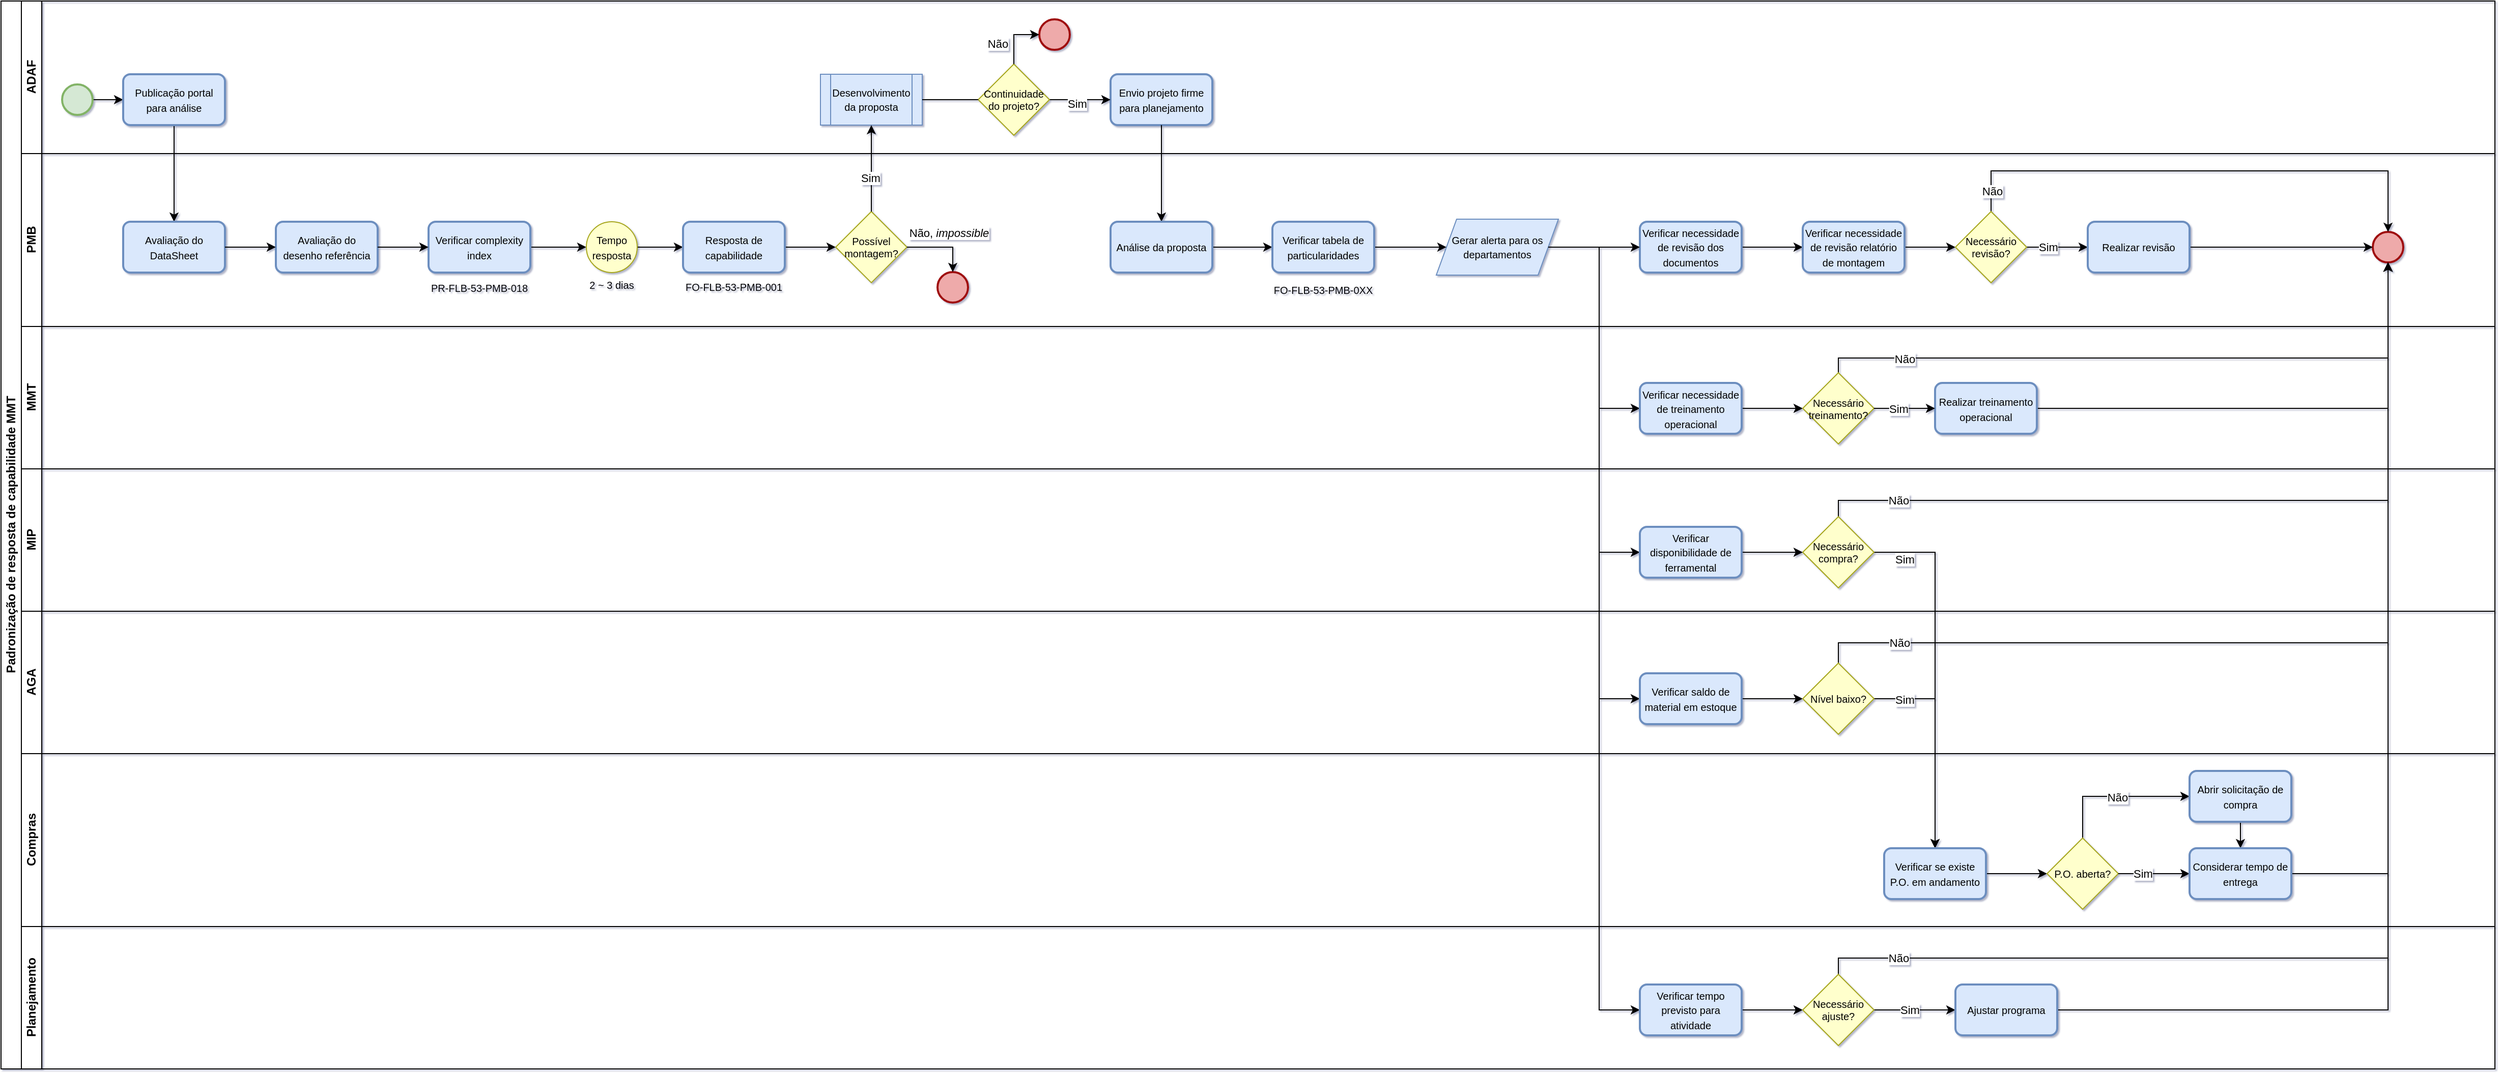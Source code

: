 <mxfile version="20.6.1" type="github">
  <diagram id="IMoWFRzWkRb1YAJqIgc9" name="Page-1">
    <mxGraphModel dx="2500" dy="1516" grid="1" gridSize="10" guides="1" tooltips="1" connect="1" arrows="1" fold="1" page="1" pageScale="1" pageWidth="1920" pageHeight="1200" math="0" shadow="1">
      <root>
        <mxCell id="0" />
        <mxCell id="1" parent="0" />
        <mxCell id="REOEvnUnP1cKmhOiyPTP-1" value="&lt;font style=&quot;font-size: 12px;&quot;&gt;Padronização de resposta de capabilidade MMT&lt;/font&gt;" style="swimlane;childLayout=stackLayout;resizeParent=1;resizeParentMax=0;horizontal=0;startSize=20;horizontalStack=0;html=1;rounded=0;fontSize=10;" parent="1" vertex="1">
          <mxGeometry x="30" y="9" width="2450" height="1050" as="geometry">
            <mxRectangle x="110" y="90" width="40" height="60" as="alternateBounds" />
          </mxGeometry>
        </mxCell>
        <mxCell id="v3_SV2aUN1-4RCRF9CUd-7" style="edgeStyle=orthogonalEdgeStyle;rounded=0;orthogonalLoop=1;jettySize=auto;html=1;exitX=0.5;exitY=1;exitDx=0;exitDy=0;fontSize=10;entryX=0.5;entryY=0;entryDx=0;entryDy=0;" parent="REOEvnUnP1cKmhOiyPTP-1" source="REOEvnUnP1cKmhOiyPTP-7" target="Oy1cbulnrsk7dN2Pcbd7-12" edge="1">
          <mxGeometry relative="1" as="geometry">
            <mxPoint x="180" y="120" as="targetPoint" />
          </mxGeometry>
        </mxCell>
        <mxCell id="REOEvnUnP1cKmhOiyPTP-2" value="ADAF" style="swimlane;startSize=20;horizontal=0;html=1;rounded=0;" parent="REOEvnUnP1cKmhOiyPTP-1" vertex="1">
          <mxGeometry x="20" width="2430" height="150" as="geometry">
            <mxRectangle x="20" width="650" height="30" as="alternateBounds" />
          </mxGeometry>
        </mxCell>
        <mxCell id="REOEvnUnP1cKmhOiyPTP-8" style="edgeStyle=orthogonalEdgeStyle;rounded=0;orthogonalLoop=1;jettySize=auto;html=1;exitX=1;exitY=0.5;exitDx=0;exitDy=0;exitPerimeter=0;entryX=0;entryY=0.5;entryDx=0;entryDy=0;" parent="REOEvnUnP1cKmhOiyPTP-2" source="REOEvnUnP1cKmhOiyPTP-5" target="REOEvnUnP1cKmhOiyPTP-7" edge="1">
          <mxGeometry relative="1" as="geometry" />
        </mxCell>
        <mxCell id="REOEvnUnP1cKmhOiyPTP-5" value="" style="strokeWidth=2;html=1;shape=mxgraph.flowchart.start_2;whiteSpace=wrap;fillColor=#d5e8d4;strokeColor=#82b366;" parent="REOEvnUnP1cKmhOiyPTP-2" vertex="1">
          <mxGeometry x="40" y="82" width="30" height="30" as="geometry" />
        </mxCell>
        <mxCell id="REOEvnUnP1cKmhOiyPTP-7" value="&lt;span style=&quot;font-size: 10px;&quot;&gt;Publicação portal para análise&lt;br&gt;&lt;/span&gt;" style="rounded=1;whiteSpace=wrap;html=1;absoluteArcSize=1;arcSize=14;strokeWidth=2;fillColor=#dae8fc;strokeColor=#6c8ebf;" parent="REOEvnUnP1cKmhOiyPTP-2" vertex="1">
          <mxGeometry x="100" y="72" width="100" height="50" as="geometry" />
        </mxCell>
        <mxCell id="7S2bCDqArC1DxhJI_XL0-85" value="&lt;span style=&quot;font-size: 10px;&quot;&gt;Envio projeto firme para planejamento&lt;/span&gt;" style="rounded=1;whiteSpace=wrap;html=1;absoluteArcSize=1;arcSize=14;strokeWidth=2;fillColor=#dae8fc;strokeColor=#6c8ebf;" vertex="1" parent="REOEvnUnP1cKmhOiyPTP-2">
          <mxGeometry x="1070" y="72" width="100" height="50" as="geometry" />
        </mxCell>
        <mxCell id="7S2bCDqArC1DxhJI_XL0-89" value="&lt;font style=&quot;font-size: 10px;&quot;&gt;Desenvolvimento da proposta&lt;/font&gt;" style="shape=process;whiteSpace=wrap;html=1;backgroundOutline=1;labelBackgroundColor=none;strokeColor=#6C8EBF;strokeWidth=1;fontFamily=Helvetica;fontSize=11;fontColor=#000000;fillColor=#DAE8FC;" vertex="1" parent="REOEvnUnP1cKmhOiyPTP-2">
          <mxGeometry x="785" y="72" width="100" height="50" as="geometry" />
        </mxCell>
        <mxCell id="7S2bCDqArC1DxhJI_XL0-88" style="edgeStyle=orthogonalEdgeStyle;rounded=0;orthogonalLoop=1;jettySize=auto;html=1;exitX=1;exitY=0.5;exitDx=0;exitDy=0;entryX=0;entryY=0.5;entryDx=0;entryDy=0;fontFamily=Helvetica;fontSize=11;fontColor=#000000;startArrow=none;" edge="1" parent="REOEvnUnP1cKmhOiyPTP-2" source="7S2bCDqArC1DxhJI_XL0-104" target="7S2bCDqArC1DxhJI_XL0-85">
          <mxGeometry relative="1" as="geometry">
            <mxPoint x="840" y="97" as="sourcePoint" />
          </mxGeometry>
        </mxCell>
        <mxCell id="7S2bCDqArC1DxhJI_XL0-108" value="Sim" style="edgeLabel;html=1;align=center;verticalAlign=middle;resizable=0;points=[];fontSize=11;fontFamily=Helvetica;fontColor=#000000;" vertex="1" connectable="0" parent="7S2bCDqArC1DxhJI_XL0-88">
          <mxGeometry x="-0.11" y="-4" relative="1" as="geometry">
            <mxPoint as="offset" />
          </mxGeometry>
        </mxCell>
        <mxCell id="7S2bCDqArC1DxhJI_XL0-104" value="Continuidade do projeto?" style="rhombus;whiteSpace=wrap;html=1;strokeColor=#a6a61d;fontSize=10;fillColor=#ffffcc;" vertex="1" parent="REOEvnUnP1cKmhOiyPTP-2">
          <mxGeometry x="940" y="62" width="70" height="70" as="geometry" />
        </mxCell>
        <mxCell id="7S2bCDqArC1DxhJI_XL0-105" value="" style="edgeStyle=orthogonalEdgeStyle;rounded=0;orthogonalLoop=1;jettySize=auto;html=1;exitX=1;exitY=0.5;exitDx=0;exitDy=0;entryX=0;entryY=0.5;entryDx=0;entryDy=0;fontFamily=Helvetica;fontSize=11;fontColor=#000000;endArrow=none;" edge="1" parent="REOEvnUnP1cKmhOiyPTP-2" source="7S2bCDqArC1DxhJI_XL0-89" target="7S2bCDqArC1DxhJI_XL0-104">
          <mxGeometry relative="1" as="geometry">
            <mxPoint x="1090" y="106" as="sourcePoint" />
            <mxPoint x="1320" y="106" as="targetPoint" />
          </mxGeometry>
        </mxCell>
        <mxCell id="7S2bCDqArC1DxhJI_XL0-109" value="" style="strokeWidth=2;html=1;shape=mxgraph.flowchart.start_2;whiteSpace=wrap;fillColor=#eeaaaa;strokeColor=#9f0d0d;" vertex="1" parent="REOEvnUnP1cKmhOiyPTP-2">
          <mxGeometry x="1000" y="18" width="30" height="30" as="geometry" />
        </mxCell>
        <mxCell id="7S2bCDqArC1DxhJI_XL0-110" style="edgeStyle=orthogonalEdgeStyle;rounded=0;orthogonalLoop=1;jettySize=auto;html=1;exitX=0.5;exitY=0;exitDx=0;exitDy=0;entryX=0;entryY=0.5;entryDx=0;entryDy=0;entryPerimeter=0;fontFamily=Helvetica;fontSize=10;fontColor=#000000;" edge="1" parent="REOEvnUnP1cKmhOiyPTP-2" target="7S2bCDqArC1DxhJI_XL0-109" source="7S2bCDqArC1DxhJI_XL0-104">
          <mxGeometry relative="1" as="geometry">
            <mxPoint x="980" y="33.0" as="sourcePoint" />
            <Array as="points">
              <mxPoint x="975" y="33" />
            </Array>
          </mxGeometry>
        </mxCell>
        <mxCell id="7S2bCDqArC1DxhJI_XL0-111" value="&lt;font style=&quot;font-size: 11px;&quot;&gt;Não&lt;/font&gt;" style="edgeLabel;html=1;align=center;verticalAlign=middle;resizable=0;points=[];fontSize=10;fontFamily=Helvetica;fontColor=#000000;" vertex="1" connectable="0" parent="7S2bCDqArC1DxhJI_XL0-110">
          <mxGeometry x="0.13" relative="1" as="geometry">
            <mxPoint x="-18" y="9" as="offset" />
          </mxGeometry>
        </mxCell>
        <mxCell id="7S2bCDqArC1DxhJI_XL0-94" style="edgeStyle=orthogonalEdgeStyle;rounded=0;orthogonalLoop=1;jettySize=auto;html=1;exitX=0.5;exitY=1;exitDx=0;exitDy=0;entryX=0.5;entryY=0;entryDx=0;entryDy=0;fontFamily=Helvetica;fontSize=10;fontColor=#000000;" edge="1" parent="REOEvnUnP1cKmhOiyPTP-1" source="7S2bCDqArC1DxhJI_XL0-85" target="7S2bCDqArC1DxhJI_XL0-90">
          <mxGeometry relative="1" as="geometry" />
        </mxCell>
        <mxCell id="REOEvnUnP1cKmhOiyPTP-3" value="PMB" style="swimlane;startSize=20;horizontal=0;html=1;rounded=0;" parent="REOEvnUnP1cKmhOiyPTP-1" vertex="1">
          <mxGeometry x="20" y="150" width="2430" height="170" as="geometry">
            <mxRectangle x="20" y="80" width="880" height="30" as="alternateBounds" />
          </mxGeometry>
        </mxCell>
        <mxCell id="Oy1cbulnrsk7dN2Pcbd7-7" style="edgeStyle=orthogonalEdgeStyle;rounded=0;orthogonalLoop=1;jettySize=auto;html=1;exitX=1;exitY=0.5;exitDx=0;exitDy=0;entryX=0;entryY=0.5;entryDx=0;entryDy=0;" parent="REOEvnUnP1cKmhOiyPTP-3" source="7S2bCDqArC1DxhJI_XL0-13" target="7S2bCDqArC1DxhJI_XL0-14" edge="1">
          <mxGeometry relative="1" as="geometry">
            <mxPoint x="1699" y="92" as="sourcePoint" />
            <mxPoint x="1770" y="92" as="targetPoint" />
          </mxGeometry>
        </mxCell>
        <mxCell id="v3_SV2aUN1-4RCRF9CUd-10" value="Possível montagem?" style="rhombus;whiteSpace=wrap;html=1;strokeColor=#a6a61d;fontSize=10;fillColor=#ffffcc;" parent="REOEvnUnP1cKmhOiyPTP-3" vertex="1">
          <mxGeometry x="800" y="56.97" width="70" height="70" as="geometry" />
        </mxCell>
        <mxCell id="v3_SV2aUN1-4RCRF9CUd-21" value="" style="strokeWidth=2;html=1;shape=mxgraph.flowchart.start_2;whiteSpace=wrap;fillColor=#eeaaaa;strokeColor=#9f0d0d;" parent="REOEvnUnP1cKmhOiyPTP-3" vertex="1">
          <mxGeometry x="2310" y="77" width="30" height="30" as="geometry" />
        </mxCell>
        <mxCell id="7S2bCDqArC1DxhJI_XL0-102" style="edgeStyle=orthogonalEdgeStyle;rounded=0;orthogonalLoop=1;jettySize=auto;html=1;exitX=1;exitY=0.5;exitDx=0;exitDy=0;entryX=0;entryY=0.5;entryDx=0;entryDy=0;fontFamily=Helvetica;fontSize=11;fontColor=#000000;" edge="1" parent="REOEvnUnP1cKmhOiyPTP-3" source="Oy1cbulnrsk7dN2Pcbd7-8" target="v3_SV2aUN1-4RCRF9CUd-1">
          <mxGeometry relative="1" as="geometry">
            <mxPoint x="560" y="91.97" as="targetPoint" />
          </mxGeometry>
        </mxCell>
        <mxCell id="Oy1cbulnrsk7dN2Pcbd7-8" value="&lt;font style=&quot;font-size: 10px;&quot;&gt;Verificar complexity index&lt;/font&gt;" style="rounded=1;whiteSpace=wrap;html=1;absoluteArcSize=1;arcSize=14;strokeWidth=2;fillColor=#dae8fc;strokeColor=#6c8ebf;" parent="REOEvnUnP1cKmhOiyPTP-3" vertex="1">
          <mxGeometry x="400" y="66.97" width="100" height="50" as="geometry" />
        </mxCell>
        <mxCell id="Oy1cbulnrsk7dN2Pcbd7-12" value="&lt;span style=&quot;font-size: 10px;&quot;&gt;Avaliação do DataSheet&lt;/span&gt;" style="rounded=1;whiteSpace=wrap;html=1;absoluteArcSize=1;arcSize=14;strokeWidth=2;fillColor=#dae8fc;strokeColor=#6c8ebf;" parent="REOEvnUnP1cKmhOiyPTP-3" vertex="1">
          <mxGeometry x="100" y="66.97" width="100" height="50" as="geometry" />
        </mxCell>
        <mxCell id="Oy1cbulnrsk7dN2Pcbd7-19" style="edgeStyle=orthogonalEdgeStyle;rounded=0;orthogonalLoop=1;jettySize=auto;html=1;exitX=1;exitY=0.5;exitDx=0;exitDy=0;entryX=0;entryY=0.5;entryDx=0;entryDy=0;" parent="REOEvnUnP1cKmhOiyPTP-3" source="v3_SV2aUN1-4RCRF9CUd-1" target="REOEvnUnP1cKmhOiyPTP-9" edge="1">
          <mxGeometry relative="1" as="geometry" />
        </mxCell>
        <mxCell id="v3_SV2aUN1-4RCRF9CUd-1" value="&lt;font style=&quot;font-size: 10px;&quot;&gt;Tempo resposta&lt;/font&gt;" style="ellipse;whiteSpace=wrap;html=1;aspect=fixed;fillColor=#ffffcc;strokeColor=#a6a61d;" parent="REOEvnUnP1cKmhOiyPTP-3" vertex="1">
          <mxGeometry x="555" y="66.97" width="50" height="50" as="geometry" />
        </mxCell>
        <mxCell id="Oy1cbulnrsk7dN2Pcbd7-20" style="edgeStyle=orthogonalEdgeStyle;rounded=0;orthogonalLoop=1;jettySize=auto;html=1;exitX=1;exitY=0.5;exitDx=0;exitDy=0;entryX=0;entryY=0.5;entryDx=0;entryDy=0;" parent="REOEvnUnP1cKmhOiyPTP-3" source="REOEvnUnP1cKmhOiyPTP-9" target="v3_SV2aUN1-4RCRF9CUd-10" edge="1">
          <mxGeometry relative="1" as="geometry">
            <mxPoint x="800" y="92" as="targetPoint" />
          </mxGeometry>
        </mxCell>
        <mxCell id="REOEvnUnP1cKmhOiyPTP-9" value="&lt;font style=&quot;font-size: 10px;&quot;&gt;Resposta de capabilidade&lt;/font&gt;" style="rounded=1;whiteSpace=wrap;html=1;absoluteArcSize=1;arcSize=14;strokeWidth=2;fillColor=#dae8fc;strokeColor=#6c8ebf;" parent="REOEvnUnP1cKmhOiyPTP-3" vertex="1">
          <mxGeometry x="650" y="66.97" width="100" height="50" as="geometry" />
        </mxCell>
        <mxCell id="Oy1cbulnrsk7dN2Pcbd7-26" value="PR-FLB-53-PMB-018" style="text;html=1;strokeColor=none;fillColor=none;align=center;verticalAlign=middle;whiteSpace=wrap;rounded=0;fontSize=10;" parent="REOEvnUnP1cKmhOiyPTP-3" vertex="1">
          <mxGeometry x="400" y="116.97" width="100" height="30" as="geometry" />
        </mxCell>
        <mxCell id="Oy1cbulnrsk7dN2Pcbd7-2" value="2 ~ 3 dias" style="text;html=1;strokeColor=none;fillColor=none;align=center;verticalAlign=middle;whiteSpace=wrap;rounded=0;fontSize=10;" parent="REOEvnUnP1cKmhOiyPTP-3" vertex="1">
          <mxGeometry x="550" y="113.97" width="60" height="30" as="geometry" />
        </mxCell>
        <mxCell id="Oy1cbulnrsk7dN2Pcbd7-16" value="FO-FLB-53-PMB-001" style="text;html=1;strokeColor=none;fillColor=none;align=center;verticalAlign=middle;whiteSpace=wrap;rounded=0;fontSize=10;" parent="REOEvnUnP1cKmhOiyPTP-3" vertex="1">
          <mxGeometry x="650" y="116.47" width="100" height="30" as="geometry" />
        </mxCell>
        <mxCell id="7S2bCDqArC1DxhJI_XL0-13" value="&lt;span style=&quot;font-size: 10px;&quot;&gt;Verificar necessidade de revisão dos documentos&lt;/span&gt;" style="rounded=1;whiteSpace=wrap;html=1;absoluteArcSize=1;arcSize=14;strokeWidth=2;fillColor=#dae8fc;strokeColor=#6c8ebf;" vertex="1" parent="REOEvnUnP1cKmhOiyPTP-3">
          <mxGeometry x="1590" y="67" width="100" height="50" as="geometry" />
        </mxCell>
        <mxCell id="7S2bCDqArC1DxhJI_XL0-61" style="edgeStyle=orthogonalEdgeStyle;rounded=0;orthogonalLoop=1;jettySize=auto;html=1;exitX=1;exitY=0.5;exitDx=0;exitDy=0;entryX=0;entryY=0.5;entryDx=0;entryDy=0;fontFamily=Helvetica;fontSize=11;fontColor=#000000;" edge="1" parent="REOEvnUnP1cKmhOiyPTP-3" source="7S2bCDqArC1DxhJI_XL0-14" target="7S2bCDqArC1DxhJI_XL0-59">
          <mxGeometry relative="1" as="geometry" />
        </mxCell>
        <mxCell id="7S2bCDqArC1DxhJI_XL0-14" value="&lt;span style=&quot;font-size: 10px;&quot;&gt;Verificar necessidade de revisão relatório de montagem&lt;/span&gt;" style="rounded=1;whiteSpace=wrap;html=1;absoluteArcSize=1;arcSize=14;strokeWidth=2;fillColor=#dae8fc;strokeColor=#6c8ebf;" vertex="1" parent="REOEvnUnP1cKmhOiyPTP-3">
          <mxGeometry x="1750" y="67" width="100" height="50" as="geometry" />
        </mxCell>
        <mxCell id="v3_SV2aUN1-4RCRF9CUd-9" style="edgeStyle=orthogonalEdgeStyle;rounded=0;orthogonalLoop=1;jettySize=auto;html=1;entryX=0;entryY=0.5;entryDx=0;entryDy=0;fontSize=10;startArrow=none;exitX=1;exitY=0.5;exitDx=0;exitDy=0;" parent="REOEvnUnP1cKmhOiyPTP-3" target="7S2bCDqArC1DxhJI_XL0-13" edge="1" source="7S2bCDqArC1DxhJI_XL0-79">
          <mxGeometry relative="1" as="geometry">
            <mxPoint x="2220" y="103" as="sourcePoint" />
            <mxPoint x="2339" y="103" as="targetPoint" />
          </mxGeometry>
        </mxCell>
        <mxCell id="7S2bCDqArC1DxhJI_XL0-62" style="edgeStyle=orthogonalEdgeStyle;rounded=0;orthogonalLoop=1;jettySize=auto;html=1;exitX=1;exitY=0.5;exitDx=0;exitDy=0;entryX=0;entryY=0.5;entryDx=0;entryDy=0;fontFamily=Helvetica;fontSize=11;fontColor=#000000;" edge="1" parent="REOEvnUnP1cKmhOiyPTP-3" source="7S2bCDqArC1DxhJI_XL0-59" target="7S2bCDqArC1DxhJI_XL0-60">
          <mxGeometry relative="1" as="geometry" />
        </mxCell>
        <mxCell id="7S2bCDqArC1DxhJI_XL0-63" value="Sim" style="edgeLabel;html=1;align=center;verticalAlign=middle;resizable=0;points=[];fontSize=11;fontFamily=Helvetica;fontColor=#000000;" vertex="1" connectable="0" parent="7S2bCDqArC1DxhJI_XL0-62">
          <mxGeometry x="-0.293" relative="1" as="geometry">
            <mxPoint as="offset" />
          </mxGeometry>
        </mxCell>
        <mxCell id="7S2bCDqArC1DxhJI_XL0-64" style="edgeStyle=orthogonalEdgeStyle;rounded=0;orthogonalLoop=1;jettySize=auto;html=1;exitX=0.5;exitY=0;exitDx=0;exitDy=0;entryX=0.5;entryY=0;entryDx=0;entryDy=0;entryPerimeter=0;fontFamily=Helvetica;fontSize=11;fontColor=#000000;" edge="1" parent="REOEvnUnP1cKmhOiyPTP-3" source="7S2bCDqArC1DxhJI_XL0-59" target="v3_SV2aUN1-4RCRF9CUd-21">
          <mxGeometry relative="1" as="geometry">
            <Array as="points">
              <mxPoint x="1935" y="17" />
              <mxPoint x="2325" y="17" />
            </Array>
          </mxGeometry>
        </mxCell>
        <mxCell id="7S2bCDqArC1DxhJI_XL0-65" value="Não" style="edgeLabel;html=1;align=center;verticalAlign=middle;resizable=0;points=[];fontSize=11;fontFamily=Helvetica;fontColor=#000000;" vertex="1" connectable="0" parent="7S2bCDqArC1DxhJI_XL0-64">
          <mxGeometry x="-0.48" y="1" relative="1" as="geometry">
            <mxPoint x="-87" y="21" as="offset" />
          </mxGeometry>
        </mxCell>
        <mxCell id="7S2bCDqArC1DxhJI_XL0-59" value="Necessário revisão?" style="rhombus;whiteSpace=wrap;html=1;strokeColor=#a6a61d;fontSize=10;fillColor=#ffffcc;" vertex="1" parent="REOEvnUnP1cKmhOiyPTP-3">
          <mxGeometry x="1900" y="57" width="70" height="70" as="geometry" />
        </mxCell>
        <mxCell id="7S2bCDqArC1DxhJI_XL0-70" style="edgeStyle=orthogonalEdgeStyle;rounded=0;orthogonalLoop=1;jettySize=auto;html=1;exitX=1;exitY=0.5;exitDx=0;exitDy=0;entryX=0;entryY=0.5;entryDx=0;entryDy=0;entryPerimeter=0;fontFamily=Helvetica;fontSize=11;fontColor=#000000;" edge="1" parent="REOEvnUnP1cKmhOiyPTP-3" source="7S2bCDqArC1DxhJI_XL0-60" target="v3_SV2aUN1-4RCRF9CUd-21">
          <mxGeometry relative="1" as="geometry" />
        </mxCell>
        <mxCell id="7S2bCDqArC1DxhJI_XL0-60" value="&lt;span style=&quot;font-size: 10px;&quot;&gt;Realizar revisão&lt;/span&gt;" style="rounded=1;whiteSpace=wrap;html=1;absoluteArcSize=1;arcSize=14;strokeWidth=2;fillColor=#dae8fc;strokeColor=#6c8ebf;" vertex="1" parent="REOEvnUnP1cKmhOiyPTP-3">
          <mxGeometry x="2030" y="67" width="100" height="50" as="geometry" />
        </mxCell>
        <mxCell id="7S2bCDqArC1DxhJI_XL0-79" value="&lt;span style=&quot;font-size: 10px;&quot;&gt;Gerar alerta para os departamentos&lt;/span&gt;" style="shape=parallelogram;perimeter=parallelogramPerimeter;whiteSpace=wrap;html=1;fixedSize=1;labelBackgroundColor=none;strokeColor=#6C8EBF;strokeWidth=1;fontFamily=Helvetica;fontSize=11;fontColor=#000000;fillColor=#DAE8FC;" vertex="1" parent="REOEvnUnP1cKmhOiyPTP-3">
          <mxGeometry x="1390" y="64.47" width="120" height="55" as="geometry" />
        </mxCell>
        <mxCell id="7S2bCDqArC1DxhJI_XL0-93" style="edgeStyle=orthogonalEdgeStyle;rounded=0;orthogonalLoop=1;jettySize=auto;html=1;exitX=1;exitY=0.5;exitDx=0;exitDy=0;entryX=0;entryY=0.5;entryDx=0;entryDy=0;fontFamily=Helvetica;fontSize=10;fontColor=#000000;" edge="1" parent="REOEvnUnP1cKmhOiyPTP-3" source="7S2bCDqArC1DxhJI_XL0-90" target="7S2bCDqArC1DxhJI_XL0-91">
          <mxGeometry relative="1" as="geometry" />
        </mxCell>
        <mxCell id="7S2bCDqArC1DxhJI_XL0-90" value="&lt;span style=&quot;font-size: 10px;&quot;&gt;Análise da proposta&lt;/span&gt;" style="rounded=1;whiteSpace=wrap;html=1;absoluteArcSize=1;arcSize=14;strokeWidth=2;fillColor=#dae8fc;strokeColor=#6c8ebf;" vertex="1" parent="REOEvnUnP1cKmhOiyPTP-3">
          <mxGeometry x="1070" y="66.97" width="100" height="50" as="geometry" />
        </mxCell>
        <mxCell id="7S2bCDqArC1DxhJI_XL0-112" style="edgeStyle=orthogonalEdgeStyle;rounded=0;orthogonalLoop=1;jettySize=auto;html=1;exitX=1;exitY=0.5;exitDx=0;exitDy=0;entryX=0;entryY=0.5;entryDx=0;entryDy=0;fontFamily=Helvetica;fontSize=11;fontColor=#000000;" edge="1" parent="REOEvnUnP1cKmhOiyPTP-3" source="7S2bCDqArC1DxhJI_XL0-91" target="7S2bCDqArC1DxhJI_XL0-79">
          <mxGeometry relative="1" as="geometry" />
        </mxCell>
        <mxCell id="7S2bCDqArC1DxhJI_XL0-91" value="&lt;font style=&quot;font-size: 10px;&quot;&gt;Verificar tabela de particularidades&lt;/font&gt;" style="rounded=1;whiteSpace=wrap;html=1;absoluteArcSize=1;arcSize=14;strokeWidth=2;fillColor=#dae8fc;strokeColor=#6c8ebf;" vertex="1" parent="REOEvnUnP1cKmhOiyPTP-3">
          <mxGeometry x="1229" y="66.97" width="100" height="50" as="geometry" />
        </mxCell>
        <mxCell id="7S2bCDqArC1DxhJI_XL0-92" value="FO-FLB-53-PMB-0XX" style="text;html=1;strokeColor=none;fillColor=none;align=center;verticalAlign=middle;whiteSpace=wrap;rounded=0;fontSize=10;" vertex="1" parent="REOEvnUnP1cKmhOiyPTP-3">
          <mxGeometry x="1229" y="118.97" width="100" height="30" as="geometry" />
        </mxCell>
        <mxCell id="7S2bCDqArC1DxhJI_XL0-95" value="" style="strokeWidth=2;html=1;shape=mxgraph.flowchart.start_2;whiteSpace=wrap;fillColor=#eeaaaa;strokeColor=#9f0d0d;" vertex="1" parent="REOEvnUnP1cKmhOiyPTP-3">
          <mxGeometry x="900" y="116.47" width="30" height="30" as="geometry" />
        </mxCell>
        <mxCell id="7S2bCDqArC1DxhJI_XL0-96" style="edgeStyle=orthogonalEdgeStyle;rounded=0;orthogonalLoop=1;jettySize=auto;html=1;exitX=1;exitY=0.5;exitDx=0;exitDy=0;entryX=0.5;entryY=0;entryDx=0;entryDy=0;entryPerimeter=0;fontFamily=Helvetica;fontSize=10;fontColor=#000000;" edge="1" parent="REOEvnUnP1cKmhOiyPTP-3" source="v3_SV2aUN1-4RCRF9CUd-10" target="7S2bCDqArC1DxhJI_XL0-95">
          <mxGeometry relative="1" as="geometry">
            <mxPoint x="870" y="91.97" as="sourcePoint" />
          </mxGeometry>
        </mxCell>
        <mxCell id="7S2bCDqArC1DxhJI_XL0-97" value="&lt;font style=&quot;font-size: 11px;&quot;&gt;Não, &lt;i&gt;&lt;font style=&quot;&quot;&gt;impossible&lt;/font&gt;&lt;/i&gt;&lt;/font&gt;" style="edgeLabel;html=1;align=center;verticalAlign=middle;resizable=0;points=[];fontSize=10;fontFamily=Helvetica;fontColor=#000000;" vertex="1" connectable="0" parent="7S2bCDqArC1DxhJI_XL0-96">
          <mxGeometry x="0.13" relative="1" as="geometry">
            <mxPoint x="1" y="-14" as="offset" />
          </mxGeometry>
        </mxCell>
        <mxCell id="7S2bCDqArC1DxhJI_XL0-98" value="&lt;span style=&quot;font-size: 10px;&quot;&gt;Avaliação do desenho referência&lt;/span&gt;" style="rounded=1;whiteSpace=wrap;html=1;absoluteArcSize=1;arcSize=14;strokeWidth=2;fillColor=#dae8fc;strokeColor=#6c8ebf;" vertex="1" parent="REOEvnUnP1cKmhOiyPTP-3">
          <mxGeometry x="250" y="66.97" width="100" height="50" as="geometry" />
        </mxCell>
        <mxCell id="Oy1cbulnrsk7dN2Pcbd7-13" style="edgeStyle=orthogonalEdgeStyle;rounded=0;orthogonalLoop=1;jettySize=auto;html=1;exitX=1;exitY=0.5;exitDx=0;exitDy=0;entryX=0;entryY=0.5;entryDx=0;entryDy=0;" parent="REOEvnUnP1cKmhOiyPTP-3" source="Oy1cbulnrsk7dN2Pcbd7-12" target="7S2bCDqArC1DxhJI_XL0-98" edge="1">
          <mxGeometry relative="1" as="geometry" />
        </mxCell>
        <mxCell id="7S2bCDqArC1DxhJI_XL0-99" style="edgeStyle=orthogonalEdgeStyle;rounded=0;orthogonalLoop=1;jettySize=auto;html=1;exitX=1;exitY=0.5;exitDx=0;exitDy=0;entryX=0;entryY=0.5;entryDx=0;entryDy=0;fontFamily=Helvetica;fontSize=11;fontColor=#000000;" edge="1" parent="REOEvnUnP1cKmhOiyPTP-3" source="7S2bCDqArC1DxhJI_XL0-98" target="Oy1cbulnrsk7dN2Pcbd7-8">
          <mxGeometry relative="1" as="geometry" />
        </mxCell>
        <mxCell id="7S2bCDqArC1DxhJI_XL0-19" style="edgeStyle=orthogonalEdgeStyle;rounded=0;orthogonalLoop=1;jettySize=auto;html=1;exitX=1;exitY=0.5;exitDx=0;exitDy=0;entryX=0;entryY=0.5;entryDx=0;entryDy=0;" edge="1" parent="REOEvnUnP1cKmhOiyPTP-1" source="7S2bCDqArC1DxhJI_XL0-79" target="7S2bCDqArC1DxhJI_XL0-9">
          <mxGeometry relative="1" as="geometry">
            <mxPoint x="2240" y="203" as="sourcePoint" />
          </mxGeometry>
        </mxCell>
        <mxCell id="7S2bCDqArC1DxhJI_XL0-20" style="edgeStyle=orthogonalEdgeStyle;rounded=0;orthogonalLoop=1;jettySize=auto;html=1;exitX=1;exitY=0.5;exitDx=0;exitDy=0;entryX=0;entryY=0.5;entryDx=0;entryDy=0;" edge="1" parent="REOEvnUnP1cKmhOiyPTP-1" source="7S2bCDqArC1DxhJI_XL0-79" target="7S2bCDqArC1DxhJI_XL0-10">
          <mxGeometry relative="1" as="geometry">
            <mxPoint x="2240" y="203" as="sourcePoint" />
          </mxGeometry>
        </mxCell>
        <mxCell id="7S2bCDqArC1DxhJI_XL0-21" style="edgeStyle=orthogonalEdgeStyle;rounded=0;orthogonalLoop=1;jettySize=auto;html=1;exitX=1;exitY=0.5;exitDx=0;exitDy=0;entryX=0;entryY=0.5;entryDx=0;entryDy=0;" edge="1" parent="REOEvnUnP1cKmhOiyPTP-1" source="7S2bCDqArC1DxhJI_XL0-79" target="7S2bCDqArC1DxhJI_XL0-11">
          <mxGeometry relative="1" as="geometry">
            <mxPoint x="2240" y="203" as="sourcePoint" />
          </mxGeometry>
        </mxCell>
        <mxCell id="7S2bCDqArC1DxhJI_XL0-22" style="edgeStyle=orthogonalEdgeStyle;rounded=0;orthogonalLoop=1;jettySize=auto;html=1;entryX=0;entryY=0.5;entryDx=0;entryDy=0;exitX=1;exitY=0.5;exitDx=0;exitDy=0;" edge="1" parent="REOEvnUnP1cKmhOiyPTP-1" source="7S2bCDqArC1DxhJI_XL0-79" target="7S2bCDqArC1DxhJI_XL0-12">
          <mxGeometry relative="1" as="geometry">
            <mxPoint x="2240" y="203" as="sourcePoint" />
          </mxGeometry>
        </mxCell>
        <mxCell id="7S2bCDqArC1DxhJI_XL0-83" style="edgeStyle=orthogonalEdgeStyle;rounded=0;orthogonalLoop=1;jettySize=auto;html=1;exitX=0.5;exitY=0;exitDx=0;exitDy=0;entryX=0.5;entryY=1;entryDx=0;entryDy=0;fontFamily=Helvetica;fontSize=11;fontColor=#000000;" edge="1" parent="REOEvnUnP1cKmhOiyPTP-1" source="v3_SV2aUN1-4RCRF9CUd-10" target="7S2bCDqArC1DxhJI_XL0-89">
          <mxGeometry relative="1" as="geometry" />
        </mxCell>
        <mxCell id="7S2bCDqArC1DxhJI_XL0-84" value="Sim" style="edgeLabel;html=1;align=center;verticalAlign=middle;resizable=0;points=[];fontSize=11;fontFamily=Helvetica;fontColor=#000000;" vertex="1" connectable="0" parent="7S2bCDqArC1DxhJI_XL0-83">
          <mxGeometry x="-0.188" y="1" relative="1" as="geometry">
            <mxPoint y="1" as="offset" />
          </mxGeometry>
        </mxCell>
        <mxCell id="v3_SV2aUN1-4RCRF9CUd-19" style="edgeStyle=orthogonalEdgeStyle;rounded=0;orthogonalLoop=1;jettySize=auto;html=1;exitX=1;exitY=0.5;exitDx=0;exitDy=0;entryX=0.5;entryY=0;entryDx=0;entryDy=0;fontSize=10;" parent="REOEvnUnP1cKmhOiyPTP-1" source="v3_SV2aUN1-4RCRF9CUd-18" target="3ngB4kAbQusvfdiSP5Xu-24" edge="1">
          <mxGeometry relative="1" as="geometry">
            <mxPoint x="1890" y="516" as="targetPoint" />
          </mxGeometry>
        </mxCell>
        <mxCell id="7S2bCDqArC1DxhJI_XL0-18" value="Sim" style="edgeLabel;html=1;align=center;verticalAlign=middle;resizable=0;points=[];" vertex="1" connectable="0" parent="v3_SV2aUN1-4RCRF9CUd-19">
          <mxGeometry x="-0.253" y="3" relative="1" as="geometry">
            <mxPoint x="-33" y="-17" as="offset" />
          </mxGeometry>
        </mxCell>
        <mxCell id="7S2bCDqArC1DxhJI_XL0-31" style="edgeStyle=orthogonalEdgeStyle;rounded=0;orthogonalLoop=1;jettySize=auto;html=1;exitX=1;exitY=0.5;exitDx=0;exitDy=0;entryX=0.5;entryY=0;entryDx=0;entryDy=0;fontSize=10;" edge="1" parent="REOEvnUnP1cKmhOiyPTP-1" source="Oy1cbulnrsk7dN2Pcbd7-34" target="3ngB4kAbQusvfdiSP5Xu-24">
          <mxGeometry relative="1" as="geometry">
            <mxPoint x="1850" y="526" as="sourcePoint" />
            <mxPoint x="1890" y="406" as="targetPoint" />
          </mxGeometry>
        </mxCell>
        <mxCell id="7S2bCDqArC1DxhJI_XL0-32" value="Sim" style="edgeLabel;html=1;align=center;verticalAlign=middle;resizable=0;points=[];" vertex="1" connectable="0" parent="7S2bCDqArC1DxhJI_XL0-31">
          <mxGeometry x="-0.253" y="3" relative="1" as="geometry">
            <mxPoint x="-33" y="-64" as="offset" />
          </mxGeometry>
        </mxCell>
        <mxCell id="7S2bCDqArC1DxhJI_XL0-47" style="edgeStyle=orthogonalEdgeStyle;rounded=0;orthogonalLoop=1;jettySize=auto;html=1;exitX=1;exitY=0.5;exitDx=0;exitDy=0;entryX=0.5;entryY=1;entryDx=0;entryDy=0;entryPerimeter=0;fontFamily=Helvetica;fontSize=11;fontColor=#000000;" edge="1" parent="REOEvnUnP1cKmhOiyPTP-1" source="7S2bCDqArC1DxhJI_XL0-45" target="v3_SV2aUN1-4RCRF9CUd-21">
          <mxGeometry relative="1" as="geometry" />
        </mxCell>
        <mxCell id="7S2bCDqArC1DxhJI_XL0-49" style="edgeStyle=orthogonalEdgeStyle;rounded=0;orthogonalLoop=1;jettySize=auto;html=1;exitX=0.5;exitY=0;exitDx=0;exitDy=0;entryX=0.5;entryY=1;entryDx=0;entryDy=0;entryPerimeter=0;fontFamily=Helvetica;fontSize=11;fontColor=#000000;" edge="1" parent="REOEvnUnP1cKmhOiyPTP-1" source="Oy1cbulnrsk7dN2Pcbd7-34" target="v3_SV2aUN1-4RCRF9CUd-21">
          <mxGeometry relative="1" as="geometry">
            <Array as="points">
              <mxPoint x="1805" y="491" />
              <mxPoint x="2345" y="491" />
            </Array>
          </mxGeometry>
        </mxCell>
        <mxCell id="7S2bCDqArC1DxhJI_XL0-57" value="Não" style="edgeLabel;html=1;align=center;verticalAlign=middle;resizable=0;points=[];fontSize=11;fontFamily=Helvetica;fontColor=#000000;" vertex="1" connectable="0" parent="7S2bCDqArC1DxhJI_XL0-49">
          <mxGeometry x="-0.602" y="-3" relative="1" as="geometry">
            <mxPoint x="-82" y="-3" as="offset" />
          </mxGeometry>
        </mxCell>
        <mxCell id="7S2bCDqArC1DxhJI_XL0-55" style="edgeStyle=orthogonalEdgeStyle;rounded=0;orthogonalLoop=1;jettySize=auto;html=1;exitX=0.5;exitY=0;exitDx=0;exitDy=0;entryX=0.5;entryY=1;entryDx=0;entryDy=0;entryPerimeter=0;fontFamily=Helvetica;fontSize=11;fontColor=#000000;" edge="1" parent="REOEvnUnP1cKmhOiyPTP-1" source="7S2bCDqArC1DxhJI_XL0-50" target="v3_SV2aUN1-4RCRF9CUd-21">
          <mxGeometry relative="1" as="geometry">
            <Array as="points">
              <mxPoint x="1805" y="351" />
              <mxPoint x="2345" y="351" />
            </Array>
          </mxGeometry>
        </mxCell>
        <mxCell id="7S2bCDqArC1DxhJI_XL0-58" value="Não" style="edgeLabel;html=1;align=center;verticalAlign=middle;resizable=0;points=[];fontSize=11;fontFamily=Helvetica;fontColor=#000000;" vertex="1" connectable="0" parent="7S2bCDqArC1DxhJI_XL0-55">
          <mxGeometry x="-0.233" y="-1" relative="1" as="geometry">
            <mxPoint x="-169" as="offset" />
          </mxGeometry>
        </mxCell>
        <mxCell id="7S2bCDqArC1DxhJI_XL0-56" style="edgeStyle=orthogonalEdgeStyle;rounded=0;orthogonalLoop=1;jettySize=auto;html=1;exitX=1;exitY=0.5;exitDx=0;exitDy=0;entryX=0.5;entryY=1;entryDx=0;entryDy=0;entryPerimeter=0;fontFamily=Helvetica;fontSize=11;fontColor=#000000;" edge="1" parent="REOEvnUnP1cKmhOiyPTP-1" source="7S2bCDqArC1DxhJI_XL0-51" target="v3_SV2aUN1-4RCRF9CUd-21">
          <mxGeometry relative="1" as="geometry" />
        </mxCell>
        <mxCell id="7S2bCDqArC1DxhJI_XL0-66" style="edgeStyle=orthogonalEdgeStyle;rounded=0;orthogonalLoop=1;jettySize=auto;html=1;exitX=0.5;exitY=0;exitDx=0;exitDy=0;entryX=0.5;entryY=1;entryDx=0;entryDy=0;entryPerimeter=0;fontFamily=Helvetica;fontSize=11;fontColor=#000000;" edge="1" parent="REOEvnUnP1cKmhOiyPTP-1" source="v3_SV2aUN1-4RCRF9CUd-18" target="v3_SV2aUN1-4RCRF9CUd-21">
          <mxGeometry relative="1" as="geometry">
            <Array as="points">
              <mxPoint x="1805" y="631" />
              <mxPoint x="2345" y="631" />
            </Array>
          </mxGeometry>
        </mxCell>
        <mxCell id="7S2bCDqArC1DxhJI_XL0-67" value="Não" style="edgeLabel;html=1;align=center;verticalAlign=middle;resizable=0;points=[];fontSize=11;fontFamily=Helvetica;fontColor=#000000;" vertex="1" connectable="0" parent="7S2bCDqArC1DxhJI_XL0-66">
          <mxGeometry x="-0.519" y="-2" relative="1" as="geometry">
            <mxPoint x="-145" y="-2" as="offset" />
          </mxGeometry>
        </mxCell>
        <mxCell id="7S2bCDqArC1DxhJI_XL0-75" style="edgeStyle=orthogonalEdgeStyle;rounded=0;orthogonalLoop=1;jettySize=auto;html=1;exitX=1;exitY=0.5;exitDx=0;exitDy=0;entryX=0.5;entryY=1;entryDx=0;entryDy=0;entryPerimeter=0;fontFamily=Helvetica;fontSize=11;fontColor=#000000;" edge="1" parent="REOEvnUnP1cKmhOiyPTP-1" source="7S2bCDqArC1DxhJI_XL0-72" target="v3_SV2aUN1-4RCRF9CUd-21">
          <mxGeometry relative="1" as="geometry" />
        </mxCell>
        <mxCell id="7S2bCDqArC1DxhJI_XL0-77" style="edgeStyle=orthogonalEdgeStyle;rounded=0;orthogonalLoop=1;jettySize=auto;html=1;exitX=0.5;exitY=0;exitDx=0;exitDy=0;entryX=0.5;entryY=1;entryDx=0;entryDy=0;entryPerimeter=0;fontFamily=Helvetica;fontSize=11;fontColor=#000000;" edge="1" parent="REOEvnUnP1cKmhOiyPTP-1" source="7S2bCDqArC1DxhJI_XL0-71" target="v3_SV2aUN1-4RCRF9CUd-21">
          <mxGeometry relative="1" as="geometry">
            <Array as="points">
              <mxPoint x="1805" y="941" />
              <mxPoint x="2345" y="941" />
            </Array>
          </mxGeometry>
        </mxCell>
        <mxCell id="7S2bCDqArC1DxhJI_XL0-78" value="Não" style="edgeLabel;html=1;align=center;verticalAlign=middle;resizable=0;points=[];fontSize=11;fontFamily=Helvetica;fontColor=#000000;" vertex="1" connectable="0" parent="7S2bCDqArC1DxhJI_XL0-77">
          <mxGeometry x="-0.607" relative="1" as="geometry">
            <mxPoint x="-169" as="offset" />
          </mxGeometry>
        </mxCell>
        <mxCell id="REOEvnUnP1cKmhOiyPTP-4" value="MMT" style="swimlane;startSize=20;horizontal=0;html=1;rounded=0;" parent="REOEvnUnP1cKmhOiyPTP-1" vertex="1">
          <mxGeometry x="20" y="320" width="2430" height="140" as="geometry">
            <mxRectangle x="20" y="200" width="880" height="30" as="alternateBounds" />
          </mxGeometry>
        </mxCell>
        <mxCell id="7S2bCDqArC1DxhJI_XL0-52" style="edgeStyle=orthogonalEdgeStyle;rounded=0;orthogonalLoop=1;jettySize=auto;html=1;exitX=1;exitY=0.5;exitDx=0;exitDy=0;entryX=0;entryY=0.5;entryDx=0;entryDy=0;fontFamily=Helvetica;fontSize=11;fontColor=#000000;" edge="1" parent="REOEvnUnP1cKmhOiyPTP-4" source="7S2bCDqArC1DxhJI_XL0-9" target="7S2bCDqArC1DxhJI_XL0-50">
          <mxGeometry relative="1" as="geometry" />
        </mxCell>
        <mxCell id="7S2bCDqArC1DxhJI_XL0-9" value="&lt;span style=&quot;font-size: 10px;&quot;&gt;Verificar necessidade de treinamento operacional&lt;/span&gt;" style="rounded=1;whiteSpace=wrap;html=1;absoluteArcSize=1;arcSize=14;strokeWidth=2;fillColor=#dae8fc;strokeColor=#6c8ebf;" vertex="1" parent="REOEvnUnP1cKmhOiyPTP-4">
          <mxGeometry x="1590" y="55.5" width="100" height="50" as="geometry" />
        </mxCell>
        <mxCell id="7S2bCDqArC1DxhJI_XL0-50" value="Necessário treinamento?" style="rhombus;whiteSpace=wrap;html=1;strokeColor=#a6a61d;fontSize=10;fillColor=#ffffcc;" vertex="1" parent="REOEvnUnP1cKmhOiyPTP-4">
          <mxGeometry x="1750" y="45.5" width="70" height="70" as="geometry" />
        </mxCell>
        <mxCell id="7S2bCDqArC1DxhJI_XL0-51" value="&lt;span style=&quot;font-size: 10px;&quot;&gt;Realizar treinamento operacional&lt;/span&gt;" style="rounded=1;whiteSpace=wrap;html=1;absoluteArcSize=1;arcSize=14;strokeWidth=2;fillColor=#dae8fc;strokeColor=#6c8ebf;" vertex="1" parent="REOEvnUnP1cKmhOiyPTP-4">
          <mxGeometry x="1880" y="55.5" width="100" height="50" as="geometry" />
        </mxCell>
        <mxCell id="7S2bCDqArC1DxhJI_XL0-53" style="edgeStyle=orthogonalEdgeStyle;rounded=0;orthogonalLoop=1;jettySize=auto;html=1;exitX=1;exitY=0.5;exitDx=0;exitDy=0;entryX=0;entryY=0.5;entryDx=0;entryDy=0;fontSize=10;" edge="1" parent="REOEvnUnP1cKmhOiyPTP-4" source="7S2bCDqArC1DxhJI_XL0-50" target="7S2bCDqArC1DxhJI_XL0-51">
          <mxGeometry relative="1" as="geometry">
            <mxPoint x="1830" y="213.5" as="sourcePoint" />
            <mxPoint x="1890" y="485.5" as="targetPoint" />
          </mxGeometry>
        </mxCell>
        <mxCell id="7S2bCDqArC1DxhJI_XL0-54" value="Sim" style="edgeLabel;html=1;align=center;verticalAlign=middle;resizable=0;points=[];" vertex="1" connectable="0" parent="7S2bCDqArC1DxhJI_XL0-53">
          <mxGeometry x="-0.253" y="3" relative="1" as="geometry">
            <mxPoint x="1" y="3" as="offset" />
          </mxGeometry>
        </mxCell>
        <mxCell id="3ngB4kAbQusvfdiSP5Xu-5" value="MIP" style="swimlane;startSize=20;horizontal=0;html=1;rounded=0;" parent="REOEvnUnP1cKmhOiyPTP-1" vertex="1">
          <mxGeometry x="20" y="460" width="2430" height="140" as="geometry">
            <mxRectangle x="20" y="330" width="780" height="30" as="alternateBounds" />
          </mxGeometry>
        </mxCell>
        <mxCell id="Oy1cbulnrsk7dN2Pcbd7-34" value="Necessário compra?" style="rhombus;whiteSpace=wrap;html=1;strokeColor=#a6a61d;fontSize=10;fillColor=#ffffcc;" parent="3ngB4kAbQusvfdiSP5Xu-5" vertex="1">
          <mxGeometry x="1750" y="47" width="70" height="70" as="geometry" />
        </mxCell>
        <mxCell id="7S2bCDqArC1DxhJI_XL0-23" style="edgeStyle=orthogonalEdgeStyle;rounded=0;orthogonalLoop=1;jettySize=auto;html=1;exitX=1;exitY=0.5;exitDx=0;exitDy=0;entryX=0;entryY=0.5;entryDx=0;entryDy=0;" edge="1" parent="3ngB4kAbQusvfdiSP5Xu-5" source="7S2bCDqArC1DxhJI_XL0-10" target="Oy1cbulnrsk7dN2Pcbd7-34">
          <mxGeometry relative="1" as="geometry" />
        </mxCell>
        <mxCell id="7S2bCDqArC1DxhJI_XL0-10" value="&lt;span style=&quot;font-size: 10px;&quot;&gt;Verificar disponibilidade de ferramental&lt;/span&gt;" style="rounded=1;whiteSpace=wrap;html=1;absoluteArcSize=1;arcSize=14;strokeWidth=2;fillColor=#dae8fc;strokeColor=#6c8ebf;" vertex="1" parent="3ngB4kAbQusvfdiSP5Xu-5">
          <mxGeometry x="1590" y="57" width="100" height="50" as="geometry" />
        </mxCell>
        <mxCell id="3ngB4kAbQusvfdiSP5Xu-11" value="AGA" style="swimlane;startSize=20;horizontal=0;html=1;rounded=0;" parent="REOEvnUnP1cKmhOiyPTP-1" vertex="1">
          <mxGeometry x="20" y="600" width="2430" height="140" as="geometry">
            <mxRectangle x="20" y="360" width="780" height="30" as="alternateBounds" />
          </mxGeometry>
        </mxCell>
        <mxCell id="v3_SV2aUN1-4RCRF9CUd-20" style="edgeStyle=orthogonalEdgeStyle;rounded=0;orthogonalLoop=1;jettySize=auto;html=1;exitX=1;exitY=0.5;exitDx=0;exitDy=0;entryX=0;entryY=0.5;entryDx=0;entryDy=0;fontSize=10;" parent="3ngB4kAbQusvfdiSP5Xu-11" source="7S2bCDqArC1DxhJI_XL0-11" target="v3_SV2aUN1-4RCRF9CUd-18" edge="1">
          <mxGeometry relative="1" as="geometry">
            <mxPoint x="1740" y="86" as="targetPoint" />
            <mxPoint x="1700" y="86" as="sourcePoint" />
          </mxGeometry>
        </mxCell>
        <mxCell id="v3_SV2aUN1-4RCRF9CUd-18" value="Nível baixo?" style="rhombus;whiteSpace=wrap;html=1;strokeColor=#a6a61d;fontSize=10;fillColor=#ffffcc;" parent="3ngB4kAbQusvfdiSP5Xu-11" vertex="1">
          <mxGeometry x="1750" y="51" width="70" height="70" as="geometry" />
        </mxCell>
        <mxCell id="7S2bCDqArC1DxhJI_XL0-11" value="&lt;span style=&quot;font-size: 10px;&quot;&gt;Verificar saldo de material em estoque&lt;/span&gt;" style="rounded=1;whiteSpace=wrap;html=1;absoluteArcSize=1;arcSize=14;strokeWidth=2;fillColor=#dae8fc;strokeColor=#6c8ebf;" vertex="1" parent="3ngB4kAbQusvfdiSP5Xu-11">
          <mxGeometry x="1590" y="61" width="100" height="50" as="geometry" />
        </mxCell>
        <mxCell id="3ngB4kAbQusvfdiSP5Xu-23" value="Compras" style="swimlane;startSize=20;horizontal=0;html=1;rounded=0;" parent="REOEvnUnP1cKmhOiyPTP-1" vertex="1">
          <mxGeometry x="20" y="740" width="2430" height="170" as="geometry">
            <mxRectangle x="20" y="30" width="650" height="30" as="alternateBounds" />
          </mxGeometry>
        </mxCell>
        <mxCell id="7S2bCDqArC1DxhJI_XL0-36" style="edgeStyle=orthogonalEdgeStyle;rounded=0;orthogonalLoop=1;jettySize=auto;html=1;exitX=1;exitY=0.5;exitDx=0;exitDy=0;entryX=0;entryY=0.5;entryDx=0;entryDy=0;fontFamily=Helvetica;fontSize=48;fontColor=#A6A61D;" edge="1" parent="3ngB4kAbQusvfdiSP5Xu-23" source="3ngB4kAbQusvfdiSP5Xu-24" target="7S2bCDqArC1DxhJI_XL0-35">
          <mxGeometry relative="1" as="geometry" />
        </mxCell>
        <mxCell id="3ngB4kAbQusvfdiSP5Xu-24" value="&lt;span style=&quot;font-size: 10px;&quot;&gt;Verificar se existe P.O. em andamento&lt;/span&gt;" style="rounded=1;whiteSpace=wrap;html=1;absoluteArcSize=1;arcSize=14;strokeWidth=2;fillColor=#dae8fc;strokeColor=#6c8ebf;" parent="3ngB4kAbQusvfdiSP5Xu-23" vertex="1">
          <mxGeometry x="1830" y="93" width="100" height="50" as="geometry" />
        </mxCell>
        <mxCell id="7S2bCDqArC1DxhJI_XL0-43" style="edgeStyle=orthogonalEdgeStyle;rounded=0;orthogonalLoop=1;jettySize=auto;html=1;exitX=0.5;exitY=0;exitDx=0;exitDy=0;entryX=0;entryY=0.5;entryDx=0;entryDy=0;fontFamily=Helvetica;fontSize=11;fontColor=#000000;" edge="1" parent="3ngB4kAbQusvfdiSP5Xu-23" source="7S2bCDqArC1DxhJI_XL0-35" target="7S2bCDqArC1DxhJI_XL0-42">
          <mxGeometry relative="1" as="geometry" />
        </mxCell>
        <mxCell id="7S2bCDqArC1DxhJI_XL0-44" value="Não" style="edgeLabel;html=1;align=center;verticalAlign=middle;resizable=0;points=[];fontSize=11;fontFamily=Helvetica;fontColor=#000000;" vertex="1" connectable="0" parent="7S2bCDqArC1DxhJI_XL0-43">
          <mxGeometry x="0.027" y="-1" relative="1" as="geometry">
            <mxPoint as="offset" />
          </mxGeometry>
        </mxCell>
        <mxCell id="7S2bCDqArC1DxhJI_XL0-35" value="P.O. aberta?" style="rhombus;whiteSpace=wrap;html=1;strokeColor=#a6a61d;fontSize=10;fillColor=#ffffcc;" vertex="1" parent="3ngB4kAbQusvfdiSP5Xu-23">
          <mxGeometry x="1990" y="83" width="70" height="70" as="geometry" />
        </mxCell>
        <mxCell id="7S2bCDqArC1DxhJI_XL0-40" style="edgeStyle=orthogonalEdgeStyle;rounded=0;orthogonalLoop=1;jettySize=auto;html=1;exitX=1;exitY=0.5;exitDx=0;exitDy=0;entryX=0;entryY=0.5;entryDx=0;entryDy=0;fontSize=10;" edge="1" parent="3ngB4kAbQusvfdiSP5Xu-23" source="7S2bCDqArC1DxhJI_XL0-35" target="7S2bCDqArC1DxhJI_XL0-45">
          <mxGeometry relative="1" as="geometry">
            <mxPoint x="1830" y="33" as="sourcePoint" />
            <mxPoint x="2120" y="118" as="targetPoint" />
          </mxGeometry>
        </mxCell>
        <mxCell id="7S2bCDqArC1DxhJI_XL0-41" value="Sim" style="edgeLabel;html=1;align=center;verticalAlign=middle;resizable=0;points=[];" vertex="1" connectable="0" parent="7S2bCDqArC1DxhJI_XL0-40">
          <mxGeometry x="-0.253" y="3" relative="1" as="geometry">
            <mxPoint x="-2" y="3" as="offset" />
          </mxGeometry>
        </mxCell>
        <mxCell id="7S2bCDqArC1DxhJI_XL0-46" style="edgeStyle=orthogonalEdgeStyle;rounded=0;orthogonalLoop=1;jettySize=auto;html=1;exitX=0.5;exitY=1;exitDx=0;exitDy=0;entryX=0.5;entryY=0;entryDx=0;entryDy=0;fontFamily=Helvetica;fontSize=11;fontColor=#000000;" edge="1" parent="3ngB4kAbQusvfdiSP5Xu-23" source="7S2bCDqArC1DxhJI_XL0-42" target="7S2bCDqArC1DxhJI_XL0-45">
          <mxGeometry relative="1" as="geometry" />
        </mxCell>
        <mxCell id="7S2bCDqArC1DxhJI_XL0-42" value="&lt;span style=&quot;font-size: 10px;&quot;&gt;Abrir solicitação de compra&lt;/span&gt;" style="rounded=1;whiteSpace=wrap;html=1;absoluteArcSize=1;arcSize=14;strokeWidth=2;fillColor=#dae8fc;strokeColor=#6c8ebf;" vertex="1" parent="3ngB4kAbQusvfdiSP5Xu-23">
          <mxGeometry x="2130" y="17" width="100" height="50" as="geometry" />
        </mxCell>
        <mxCell id="7S2bCDqArC1DxhJI_XL0-45" value="&lt;span style=&quot;font-size: 10px;&quot;&gt;Considerar tempo de entrega&lt;/span&gt;" style="rounded=1;whiteSpace=wrap;html=1;absoluteArcSize=1;arcSize=14;strokeWidth=2;fillColor=#dae8fc;strokeColor=#6c8ebf;" vertex="1" parent="3ngB4kAbQusvfdiSP5Xu-23">
          <mxGeometry x="2130" y="93" width="100" height="50" as="geometry" />
        </mxCell>
        <mxCell id="3ngB4kAbQusvfdiSP5Xu-30" value="Planejamento" style="swimlane;startSize=20;horizontal=0;html=1;rounded=0;" parent="REOEvnUnP1cKmhOiyPTP-1" vertex="1">
          <mxGeometry x="20" y="910" width="2430" height="140" as="geometry">
            <mxRectangle x="20" y="360" width="780" height="30" as="alternateBounds" />
          </mxGeometry>
        </mxCell>
        <mxCell id="7S2bCDqArC1DxhJI_XL0-73" style="edgeStyle=orthogonalEdgeStyle;rounded=0;orthogonalLoop=1;jettySize=auto;html=1;exitX=1;exitY=0.5;exitDx=0;exitDy=0;entryX=0;entryY=0.5;entryDx=0;entryDy=0;fontFamily=Helvetica;fontSize=11;fontColor=#000000;" edge="1" parent="3ngB4kAbQusvfdiSP5Xu-30" source="7S2bCDqArC1DxhJI_XL0-12" target="7S2bCDqArC1DxhJI_XL0-71">
          <mxGeometry relative="1" as="geometry" />
        </mxCell>
        <mxCell id="7S2bCDqArC1DxhJI_XL0-12" value="&lt;span style=&quot;font-size: 10px;&quot;&gt;Verificar tempo previsto para atividade&lt;/span&gt;" style="rounded=1;whiteSpace=wrap;html=1;absoluteArcSize=1;arcSize=14;strokeWidth=2;fillColor=#dae8fc;strokeColor=#6c8ebf;" vertex="1" parent="3ngB4kAbQusvfdiSP5Xu-30">
          <mxGeometry x="1590" y="57" width="100" height="50" as="geometry" />
        </mxCell>
        <mxCell id="7S2bCDqArC1DxhJI_XL0-74" style="edgeStyle=orthogonalEdgeStyle;rounded=0;orthogonalLoop=1;jettySize=auto;html=1;exitX=1;exitY=0.5;exitDx=0;exitDy=0;entryX=0;entryY=0.5;entryDx=0;entryDy=0;fontFamily=Helvetica;fontSize=11;fontColor=#000000;" edge="1" parent="3ngB4kAbQusvfdiSP5Xu-30" source="7S2bCDqArC1DxhJI_XL0-71" target="7S2bCDqArC1DxhJI_XL0-72">
          <mxGeometry relative="1" as="geometry" />
        </mxCell>
        <mxCell id="7S2bCDqArC1DxhJI_XL0-76" value="Sim" style="edgeLabel;html=1;align=center;verticalAlign=middle;resizable=0;points=[];fontSize=11;fontFamily=Helvetica;fontColor=#000000;" vertex="1" connectable="0" parent="7S2bCDqArC1DxhJI_XL0-74">
          <mxGeometry x="0.141" relative="1" as="geometry">
            <mxPoint x="-11" as="offset" />
          </mxGeometry>
        </mxCell>
        <mxCell id="7S2bCDqArC1DxhJI_XL0-71" value="Necessário ajuste?" style="rhombus;whiteSpace=wrap;html=1;strokeColor=#a6a61d;fontSize=10;fillColor=#ffffcc;" vertex="1" parent="3ngB4kAbQusvfdiSP5Xu-30">
          <mxGeometry x="1750" y="47" width="70" height="70" as="geometry" />
        </mxCell>
        <mxCell id="7S2bCDqArC1DxhJI_XL0-72" value="&lt;span style=&quot;font-size: 10px;&quot;&gt;Ajustar programa&lt;/span&gt;" style="rounded=1;whiteSpace=wrap;html=1;absoluteArcSize=1;arcSize=14;strokeWidth=2;fillColor=#dae8fc;strokeColor=#6c8ebf;" vertex="1" parent="3ngB4kAbQusvfdiSP5Xu-30">
          <mxGeometry x="1900" y="57" width="100" height="50" as="geometry" />
        </mxCell>
      </root>
    </mxGraphModel>
  </diagram>
</mxfile>
